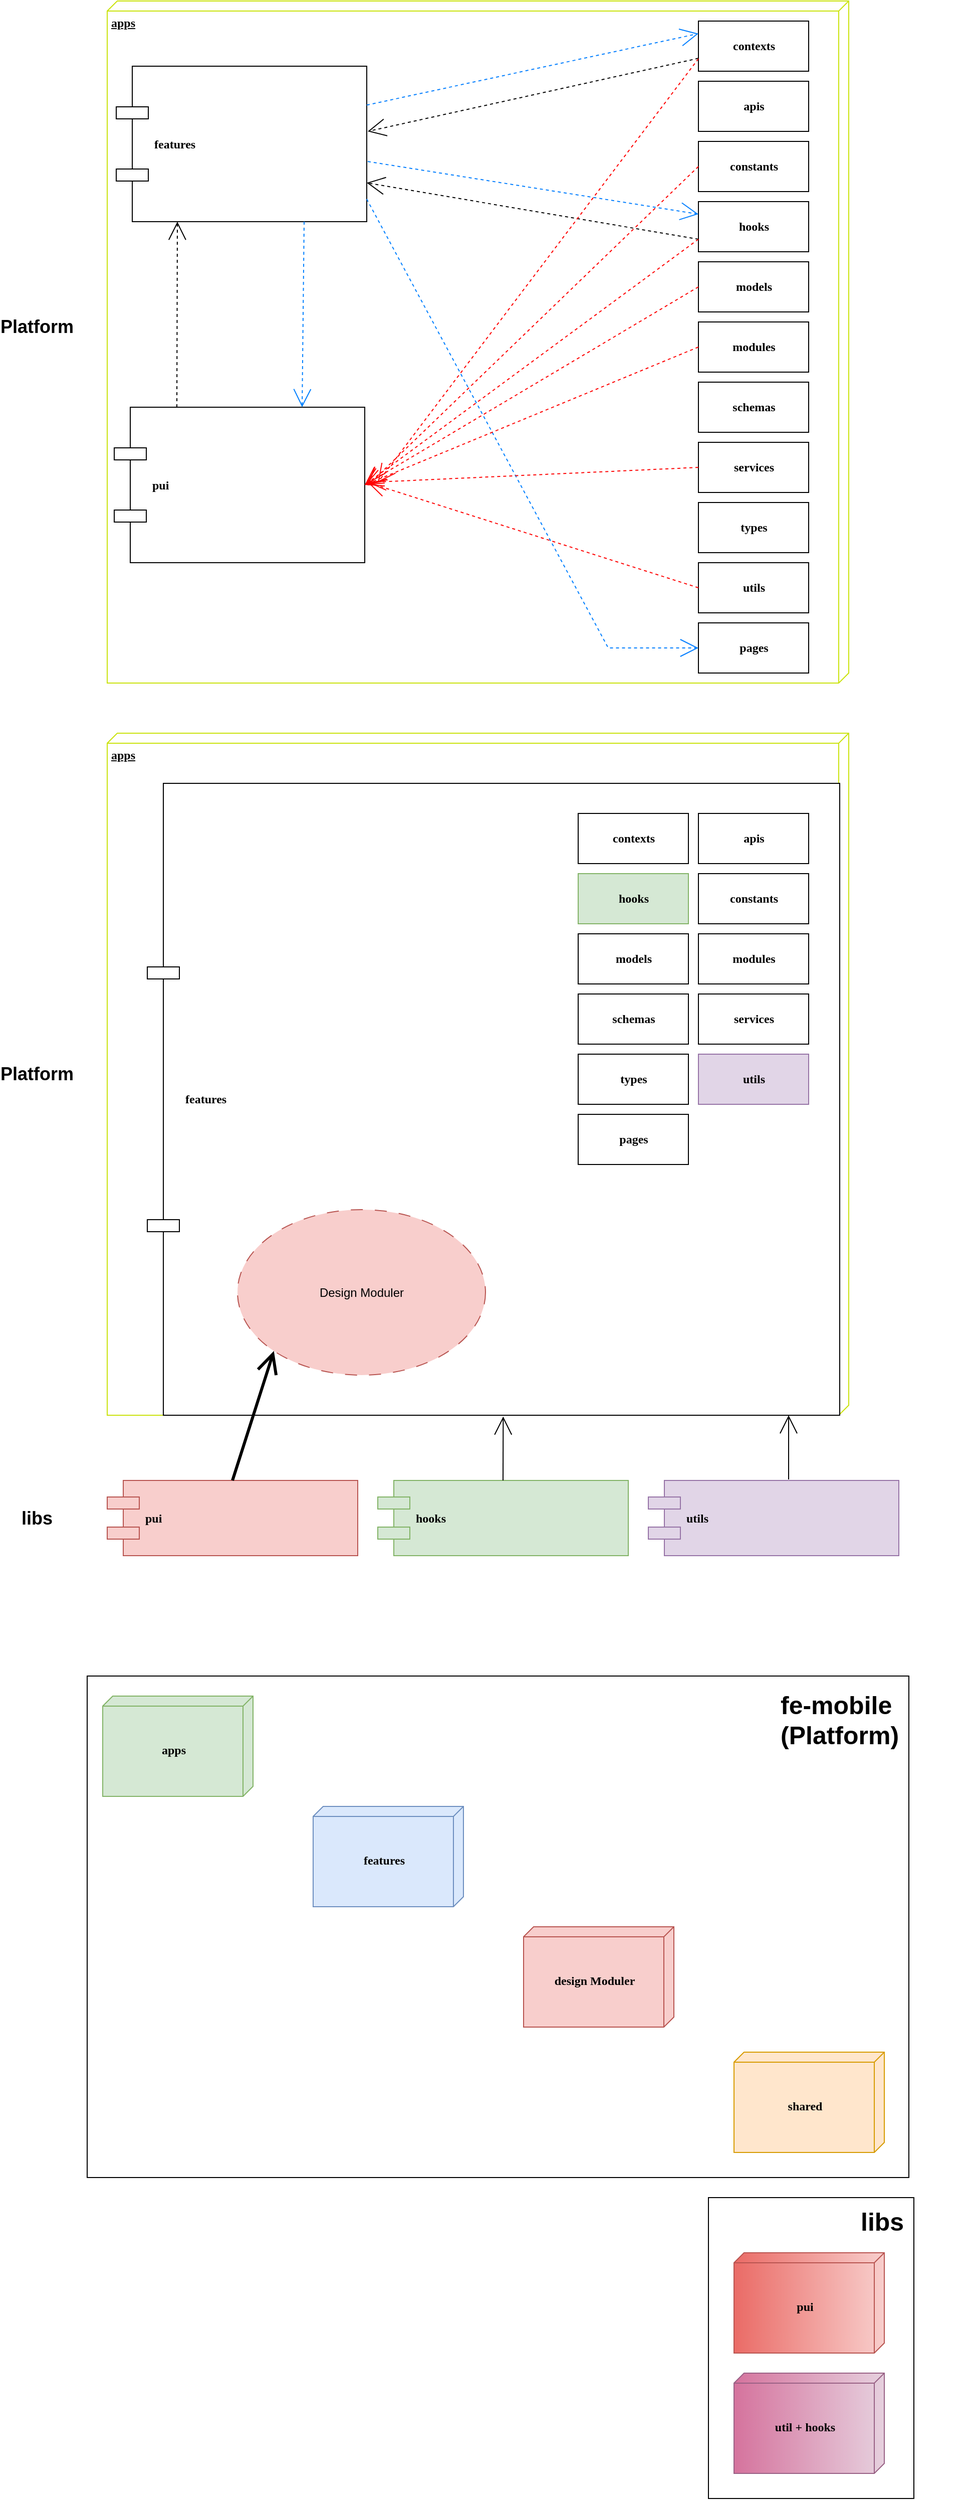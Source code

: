 <mxfile version="22.1.18" type="github">
  <diagram name="Page-1" id="5f0bae14-7c28-e335-631c-24af17079c00">
    <mxGraphModel dx="2074" dy="1155" grid="1" gridSize="10" guides="1" tooltips="1" connect="1" arrows="1" fold="1" page="1" pageScale="1" pageWidth="1100" pageHeight="850" background="none" math="0" shadow="0">
      <root>
        <mxCell id="0" />
        <mxCell id="1" parent="0" />
        <mxCell id="qR1xiANXEYqwqmRFENQK-18" value="" style="rounded=0;whiteSpace=wrap;html=1;" vertex="1" parent="1">
          <mxGeometry x="110" y="1740" width="820" height="500" as="geometry" />
        </mxCell>
        <mxCell id="39150e848f15840c-1" value="apps" style="verticalAlign=top;align=left;spacingTop=8;spacingLeft=2;spacingRight=12;shape=cube;size=10;direction=south;fontStyle=5;html=1;rounded=0;shadow=0;comic=0;labelBackgroundColor=none;strokeWidth=1;fontFamily=Verdana;fontSize=12;strokeColor=#cae30d;" parent="1" vertex="1">
          <mxGeometry x="130" y="70" width="740" height="680" as="geometry" />
        </mxCell>
        <mxCell id="39150e848f15840c-4" value="contexts" style="html=1;rounded=0;shadow=0;comic=0;labelBackgroundColor=none;strokeWidth=1;fontFamily=Verdana;fontSize=12;align=center;fontStyle=1" parent="1" vertex="1">
          <mxGeometry x="720" y="90" width="110" height="50" as="geometry" />
        </mxCell>
        <mxCell id="39150e848f15840c-5" value="features" style="shape=component;align=left;spacingLeft=36;rounded=0;shadow=0;comic=0;labelBackgroundColor=none;strokeWidth=1;fontFamily=Verdana;fontSize=12;html=1;fontStyle=1" parent="1" vertex="1">
          <mxGeometry x="139" y="135" width="250" height="155" as="geometry" />
        </mxCell>
        <mxCell id="39150e848f15840c-12" style="edgeStyle=none;rounded=0;html=1;dashed=1;labelBackgroundColor=none;startArrow=none;startFill=0;startSize=8;endArrow=open;endFill=0;endSize=16;fontFamily=Verdana;fontSize=12;exitX=0.25;exitY=0;exitDx=0;exitDy=0;" parent="1" source="XnKO9qKkf2iOZudYSjbh-1" edge="1">
          <mxGeometry relative="1" as="geometry">
            <mxPoint x="169.996" y="475.0" as="sourcePoint" />
            <mxPoint x="200" y="290" as="targetPoint" />
          </mxGeometry>
        </mxCell>
        <mxCell id="XnKO9qKkf2iOZudYSjbh-1" value="pui" style="shape=component;align=left;spacingLeft=36;rounded=0;shadow=0;comic=0;labelBackgroundColor=none;strokeWidth=1;fontFamily=Verdana;fontSize=12;html=1;fontStyle=1" parent="1" vertex="1">
          <mxGeometry x="137" y="475" width="250" height="155" as="geometry" />
        </mxCell>
        <mxCell id="XnKO9qKkf2iOZudYSjbh-2" value="apis" style="html=1;rounded=0;shadow=0;comic=0;labelBackgroundColor=none;strokeWidth=1;fontFamily=Verdana;fontSize=12;align=center;fontStyle=1" parent="1" vertex="1">
          <mxGeometry x="720" y="150" width="110" height="50" as="geometry" />
        </mxCell>
        <mxCell id="XnKO9qKkf2iOZudYSjbh-3" value="constants" style="html=1;rounded=0;shadow=0;comic=0;labelBackgroundColor=none;strokeWidth=1;fontFamily=Verdana;fontSize=12;align=center;fontStyle=1" parent="1" vertex="1">
          <mxGeometry x="720" y="210" width="110" height="50" as="geometry" />
        </mxCell>
        <mxCell id="XnKO9qKkf2iOZudYSjbh-4" value="hooks" style="html=1;rounded=0;shadow=0;comic=0;labelBackgroundColor=none;strokeWidth=1;fontFamily=Verdana;fontSize=12;align=center;fontStyle=1" parent="1" vertex="1">
          <mxGeometry x="720" y="270" width="110" height="50" as="geometry" />
        </mxCell>
        <mxCell id="XnKO9qKkf2iOZudYSjbh-5" value="models" style="html=1;rounded=0;shadow=0;comic=0;labelBackgroundColor=none;strokeWidth=1;fontFamily=Verdana;fontSize=12;align=center;fontStyle=1" parent="1" vertex="1">
          <mxGeometry x="720" y="330" width="110" height="50" as="geometry" />
        </mxCell>
        <mxCell id="XnKO9qKkf2iOZudYSjbh-6" value="modules" style="html=1;rounded=0;shadow=0;comic=0;labelBackgroundColor=none;strokeWidth=1;fontFamily=Verdana;fontSize=12;align=center;fontStyle=1" parent="1" vertex="1">
          <mxGeometry x="720" y="390" width="110" height="50" as="geometry" />
        </mxCell>
        <mxCell id="XnKO9qKkf2iOZudYSjbh-7" value="schemas" style="html=1;rounded=0;shadow=0;comic=0;labelBackgroundColor=none;strokeWidth=1;fontFamily=Verdana;fontSize=12;align=center;fontStyle=1" parent="1" vertex="1">
          <mxGeometry x="720" y="450" width="110" height="50" as="geometry" />
        </mxCell>
        <mxCell id="XnKO9qKkf2iOZudYSjbh-8" value="services" style="html=1;rounded=0;shadow=0;comic=0;labelBackgroundColor=none;strokeWidth=1;fontFamily=Verdana;fontSize=12;align=center;fontStyle=1" parent="1" vertex="1">
          <mxGeometry x="720" y="510" width="110" height="50" as="geometry" />
        </mxCell>
        <mxCell id="XnKO9qKkf2iOZudYSjbh-9" value="types" style="html=1;rounded=0;shadow=0;comic=0;labelBackgroundColor=none;strokeWidth=1;fontFamily=Verdana;fontSize=12;align=center;fontStyle=1" parent="1" vertex="1">
          <mxGeometry x="720" y="570" width="110" height="50" as="geometry" />
        </mxCell>
        <mxCell id="XnKO9qKkf2iOZudYSjbh-10" value="utils" style="html=1;rounded=0;shadow=0;comic=0;labelBackgroundColor=none;strokeWidth=1;fontFamily=Verdana;fontSize=12;align=center;fontStyle=1" parent="1" vertex="1">
          <mxGeometry x="720" y="630" width="110" height="50" as="geometry" />
        </mxCell>
        <mxCell id="XnKO9qKkf2iOZudYSjbh-11" style="edgeStyle=none;rounded=0;html=1;dashed=1;labelBackgroundColor=none;startArrow=none;startFill=0;startSize=8;endArrow=open;endFill=0;endSize=16;fontFamily=Verdana;fontSize=12;exitX=0.75;exitY=1;exitDx=0;exitDy=0;entryX=0.75;entryY=0;entryDx=0;entryDy=0;strokeColor=#007FFF;" parent="1" source="39150e848f15840c-5" target="XnKO9qKkf2iOZudYSjbh-1" edge="1">
          <mxGeometry relative="1" as="geometry">
            <mxPoint x="210" y="485" as="sourcePoint" />
            <mxPoint x="210" y="300" as="targetPoint" />
          </mxGeometry>
        </mxCell>
        <mxCell id="XnKO9qKkf2iOZudYSjbh-12" style="edgeStyle=none;rounded=0;html=1;dashed=1;labelBackgroundColor=none;startArrow=none;startFill=0;startSize=8;endArrow=open;endFill=0;endSize=16;fontFamily=Verdana;fontSize=12;exitX=1;exitY=0.25;exitDx=0;exitDy=0;entryX=0;entryY=0.25;entryDx=0;entryDy=0;strokeColor=#007FFF;" parent="1" source="39150e848f15840c-5" target="39150e848f15840c-4" edge="1">
          <mxGeometry relative="1" as="geometry">
            <mxPoint x="570" y="285" as="sourcePoint" />
            <mxPoint x="570" y="100" as="targetPoint" />
          </mxGeometry>
        </mxCell>
        <mxCell id="XnKO9qKkf2iOZudYSjbh-13" style="edgeStyle=none;rounded=0;html=1;dashed=1;labelBackgroundColor=none;startArrow=none;startFill=0;startSize=8;endArrow=open;endFill=0;endSize=16;fontFamily=Verdana;fontSize=12;" parent="1" source="39150e848f15840c-4" edge="1">
          <mxGeometry relative="1" as="geometry">
            <mxPoint x="399" y="184" as="sourcePoint" />
            <mxPoint x="390" y="200" as="targetPoint" />
          </mxGeometry>
        </mxCell>
        <mxCell id="XnKO9qKkf2iOZudYSjbh-14" value="pages" style="html=1;rounded=0;shadow=0;comic=0;labelBackgroundColor=none;strokeWidth=1;fontFamily=Verdana;fontSize=12;align=center;fontStyle=1" parent="1" vertex="1">
          <mxGeometry x="720" y="690" width="110" height="50" as="geometry" />
        </mxCell>
        <mxCell id="XnKO9qKkf2iOZudYSjbh-15" style="edgeStyle=none;rounded=0;html=1;dashed=1;labelBackgroundColor=none;startArrow=none;startFill=0;startSize=8;endArrow=open;endFill=0;endSize=16;fontFamily=Verdana;fontSize=12;exitX=1.004;exitY=0.613;exitDx=0;exitDy=0;entryX=0;entryY=0.25;entryDx=0;entryDy=0;exitPerimeter=0;strokeColor=#007FFF;" parent="1" source="39150e848f15840c-5" target="XnKO9qKkf2iOZudYSjbh-4" edge="1">
          <mxGeometry relative="1" as="geometry">
            <mxPoint x="399" y="231" as="sourcePoint" />
            <mxPoint x="730" y="160" as="targetPoint" />
          </mxGeometry>
        </mxCell>
        <mxCell id="XnKO9qKkf2iOZudYSjbh-16" style="edgeStyle=none;rounded=0;html=1;dashed=1;labelBackgroundColor=none;startArrow=none;startFill=0;startSize=8;endArrow=open;endFill=0;endSize=16;fontFamily=Verdana;fontSize=12;exitX=0;exitY=0.75;exitDx=0;exitDy=0;entryX=1;entryY=0.75;entryDx=0;entryDy=0;" parent="1" source="XnKO9qKkf2iOZudYSjbh-4" target="39150e848f15840c-5" edge="1">
          <mxGeometry relative="1" as="geometry">
            <mxPoint x="400" y="240" as="sourcePoint" />
            <mxPoint x="730" y="293" as="targetPoint" />
          </mxGeometry>
        </mxCell>
        <mxCell id="XnKO9qKkf2iOZudYSjbh-17" style="edgeStyle=none;rounded=0;html=1;dashed=1;labelBackgroundColor=none;startArrow=none;startFill=0;startSize=8;endArrow=open;endFill=0;endSize=16;fontFamily=Verdana;fontSize=12;entryX=0;entryY=0.5;entryDx=0;entryDy=0;exitX=1;exitY=0.855;exitDx=0;exitDy=0;exitPerimeter=0;strokeColor=#007FFF;" parent="1" source="39150e848f15840c-5" target="XnKO9qKkf2iOZudYSjbh-14" edge="1">
          <mxGeometry relative="1" as="geometry">
            <mxPoint x="390" y="280" as="sourcePoint" />
            <mxPoint x="720" y="381.5" as="targetPoint" />
            <Array as="points">
              <mxPoint x="630" y="715" />
            </Array>
          </mxGeometry>
        </mxCell>
        <mxCell id="XnKO9qKkf2iOZudYSjbh-18" style="edgeStyle=none;rounded=0;html=1;dashed=1;labelBackgroundColor=none;startArrow=none;startFill=0;startSize=8;endArrow=open;endFill=0;endSize=16;fontFamily=Verdana;fontSize=12;exitX=0;exitY=0.75;exitDx=0;exitDy=0;entryX=1;entryY=0.5;entryDx=0;entryDy=0;strokeWidth=1;strokeColor=#FF0000;" parent="1" source="XnKO9qKkf2iOZudYSjbh-4" target="XnKO9qKkf2iOZudYSjbh-1" edge="1">
          <mxGeometry relative="1" as="geometry">
            <mxPoint x="730" y="318" as="sourcePoint" />
            <mxPoint x="399" y="261" as="targetPoint" />
          </mxGeometry>
        </mxCell>
        <mxCell id="XnKO9qKkf2iOZudYSjbh-19" style="edgeStyle=none;rounded=0;html=1;dashed=1;labelBackgroundColor=none;startArrow=none;startFill=0;startSize=8;endArrow=open;endFill=0;endSize=16;fontFamily=Verdana;fontSize=12;exitX=0;exitY=0.5;exitDx=0;exitDy=0;strokeWidth=1;strokeColor=#FF0000;" parent="1" source="XnKO9qKkf2iOZudYSjbh-3" edge="1">
          <mxGeometry relative="1" as="geometry">
            <mxPoint x="730" y="318" as="sourcePoint" />
            <mxPoint x="390" y="553" as="targetPoint" />
          </mxGeometry>
        </mxCell>
        <mxCell id="XnKO9qKkf2iOZudYSjbh-20" style="edgeStyle=none;rounded=0;html=1;dashed=1;labelBackgroundColor=none;startArrow=none;startFill=0;startSize=8;endArrow=open;endFill=0;endSize=16;fontFamily=Verdana;fontSize=12;exitX=0;exitY=0.75;exitDx=0;exitDy=0;strokeWidth=1;strokeColor=#FF0000;" parent="1" source="39150e848f15840c-4" edge="1">
          <mxGeometry relative="1" as="geometry">
            <mxPoint x="730" y="245" as="sourcePoint" />
            <mxPoint x="400" y="550" as="targetPoint" />
          </mxGeometry>
        </mxCell>
        <mxCell id="XnKO9qKkf2iOZudYSjbh-21" style="edgeStyle=none;rounded=0;html=1;dashed=1;labelBackgroundColor=none;startArrow=none;startFill=0;startSize=8;endArrow=open;endFill=0;endSize=16;fontFamily=Verdana;fontSize=12;exitX=0;exitY=0.5;exitDx=0;exitDy=0;entryX=1;entryY=0.5;entryDx=0;entryDy=0;strokeWidth=1;strokeColor=#FF0000;" parent="1" source="XnKO9qKkf2iOZudYSjbh-5" target="XnKO9qKkf2iOZudYSjbh-1" edge="1">
          <mxGeometry relative="1" as="geometry">
            <mxPoint x="730" y="138" as="sourcePoint" />
            <mxPoint x="400" y="496" as="targetPoint" />
          </mxGeometry>
        </mxCell>
        <mxCell id="XnKO9qKkf2iOZudYSjbh-22" style="edgeStyle=none;rounded=0;html=1;dashed=1;labelBackgroundColor=none;startArrow=none;startFill=0;startSize=8;endArrow=open;endFill=0;endSize=16;fontFamily=Verdana;fontSize=12;exitX=0;exitY=0.5;exitDx=0;exitDy=0;entryX=1;entryY=0.5;entryDx=0;entryDy=0;strokeWidth=1;strokeColor=#FF0000;" parent="1" source="XnKO9qKkf2iOZudYSjbh-6" target="XnKO9qKkf2iOZudYSjbh-1" edge="1">
          <mxGeometry relative="1" as="geometry">
            <mxPoint x="730" y="365" as="sourcePoint" />
            <mxPoint x="397" y="594" as="targetPoint" />
          </mxGeometry>
        </mxCell>
        <mxCell id="XnKO9qKkf2iOZudYSjbh-23" style="edgeStyle=none;rounded=0;html=1;dashed=1;labelBackgroundColor=none;startArrow=none;startFill=0;startSize=8;endArrow=open;endFill=0;endSize=16;fontFamily=Verdana;fontSize=12;exitX=0;exitY=0.5;exitDx=0;exitDy=0;strokeWidth=1;strokeColor=#FF0000;" parent="1" source="XnKO9qKkf2iOZudYSjbh-8" edge="1">
          <mxGeometry relative="1" as="geometry">
            <mxPoint x="730" y="425" as="sourcePoint" />
            <mxPoint x="390" y="550" as="targetPoint" />
          </mxGeometry>
        </mxCell>
        <mxCell id="XnKO9qKkf2iOZudYSjbh-24" style="edgeStyle=none;rounded=0;html=1;dashed=1;labelBackgroundColor=none;startArrow=none;startFill=0;startSize=8;endArrow=open;endFill=0;endSize=16;fontFamily=Verdana;fontSize=12;exitX=0;exitY=0.5;exitDx=0;exitDy=0;strokeWidth=1;strokeColor=#FF0000;" parent="1" source="XnKO9qKkf2iOZudYSjbh-10" edge="1">
          <mxGeometry relative="1" as="geometry">
            <mxPoint x="730" y="545" as="sourcePoint" />
            <mxPoint x="390" y="550" as="targetPoint" />
          </mxGeometry>
        </mxCell>
        <mxCell id="XnKO9qKkf2iOZudYSjbh-25" value="apps" style="verticalAlign=top;align=left;spacingTop=8;spacingLeft=2;spacingRight=12;shape=cube;size=10;direction=south;fontStyle=5;html=1;rounded=0;shadow=0;comic=0;labelBackgroundColor=none;strokeWidth=1;fontFamily=Verdana;fontSize=12;strokeColor=#cae30d;" parent="1" vertex="1">
          <mxGeometry x="130" y="800" width="740" height="680" as="geometry" />
        </mxCell>
        <mxCell id="XnKO9qKkf2iOZudYSjbh-27" value="features" style="shape=component;align=left;spacingLeft=36;rounded=0;shadow=0;comic=0;labelBackgroundColor=none;strokeWidth=1;fontFamily=Verdana;fontSize=12;html=1;fontStyle=1" parent="1" vertex="1">
          <mxGeometry x="170" y="850" width="691" height="630" as="geometry" />
        </mxCell>
        <mxCell id="XnKO9qKkf2iOZudYSjbh-26" value="contexts" style="html=1;rounded=0;shadow=0;comic=0;labelBackgroundColor=none;strokeWidth=1;fontFamily=Verdana;fontSize=12;align=center;fontStyle=1" parent="1" vertex="1">
          <mxGeometry x="600" y="880" width="110" height="50" as="geometry" />
        </mxCell>
        <mxCell id="XnKO9qKkf2iOZudYSjbh-29" value="pui" style="shape=component;align=left;spacingLeft=36;rounded=0;shadow=0;comic=0;labelBackgroundColor=none;strokeWidth=1;fontFamily=Verdana;fontSize=12;html=1;fontStyle=1;fillColor=#f8cecc;strokeColor=#b85450;" parent="1" vertex="1">
          <mxGeometry x="130" y="1545" width="250" height="75" as="geometry" />
        </mxCell>
        <mxCell id="XnKO9qKkf2iOZudYSjbh-30" value="apis" style="html=1;rounded=0;shadow=0;comic=0;labelBackgroundColor=none;strokeWidth=1;fontFamily=Verdana;fontSize=12;align=center;fontStyle=1" parent="1" vertex="1">
          <mxGeometry x="720" y="880" width="110" height="50" as="geometry" />
        </mxCell>
        <mxCell id="XnKO9qKkf2iOZudYSjbh-31" value="constants" style="html=1;rounded=0;shadow=0;comic=0;labelBackgroundColor=none;strokeWidth=1;fontFamily=Verdana;fontSize=12;align=center;fontStyle=1" parent="1" vertex="1">
          <mxGeometry x="720" y="940" width="110" height="50" as="geometry" />
        </mxCell>
        <mxCell id="XnKO9qKkf2iOZudYSjbh-32" value="hooks" style="html=1;rounded=0;shadow=0;comic=0;labelBackgroundColor=none;strokeWidth=1;fontFamily=Verdana;fontSize=12;align=center;fontStyle=1;fillColor=#d5e8d4;strokeColor=#82b366;" parent="1" vertex="1">
          <mxGeometry x="600" y="940" width="110" height="50" as="geometry" />
        </mxCell>
        <mxCell id="XnKO9qKkf2iOZudYSjbh-33" value="models" style="html=1;rounded=0;shadow=0;comic=0;labelBackgroundColor=none;strokeWidth=1;fontFamily=Verdana;fontSize=12;align=center;fontStyle=1" parent="1" vertex="1">
          <mxGeometry x="600" y="1000" width="110" height="50" as="geometry" />
        </mxCell>
        <mxCell id="XnKO9qKkf2iOZudYSjbh-34" value="modules" style="html=1;rounded=0;shadow=0;comic=0;labelBackgroundColor=none;strokeWidth=1;fontFamily=Verdana;fontSize=12;align=center;fontStyle=1" parent="1" vertex="1">
          <mxGeometry x="720" y="1000" width="110" height="50" as="geometry" />
        </mxCell>
        <mxCell id="XnKO9qKkf2iOZudYSjbh-35" value="schemas" style="html=1;rounded=0;shadow=0;comic=0;labelBackgroundColor=none;strokeWidth=1;fontFamily=Verdana;fontSize=12;align=center;fontStyle=1" parent="1" vertex="1">
          <mxGeometry x="600" y="1060" width="110" height="50" as="geometry" />
        </mxCell>
        <mxCell id="XnKO9qKkf2iOZudYSjbh-36" value="services" style="html=1;rounded=0;shadow=0;comic=0;labelBackgroundColor=none;strokeWidth=1;fontFamily=Verdana;fontSize=12;align=center;fontStyle=1" parent="1" vertex="1">
          <mxGeometry x="720" y="1060" width="110" height="50" as="geometry" />
        </mxCell>
        <mxCell id="XnKO9qKkf2iOZudYSjbh-37" value="types" style="html=1;rounded=0;shadow=0;comic=0;labelBackgroundColor=none;strokeWidth=1;fontFamily=Verdana;fontSize=12;align=center;fontStyle=1" parent="1" vertex="1">
          <mxGeometry x="600" y="1120" width="110" height="50" as="geometry" />
        </mxCell>
        <mxCell id="XnKO9qKkf2iOZudYSjbh-38" value="utils" style="html=1;rounded=0;shadow=0;comic=0;labelBackgroundColor=none;strokeWidth=1;fontFamily=Verdana;fontSize=12;align=center;fontStyle=1;fillColor=#e1d5e7;strokeColor=#9673a6;" parent="1" vertex="1">
          <mxGeometry x="720" y="1120" width="110" height="50" as="geometry" />
        </mxCell>
        <mxCell id="XnKO9qKkf2iOZudYSjbh-42" value="pages" style="html=1;rounded=0;shadow=0;comic=0;labelBackgroundColor=none;strokeWidth=1;fontFamily=Verdana;fontSize=12;align=center;fontStyle=1" parent="1" vertex="1">
          <mxGeometry x="600" y="1180" width="110" height="50" as="geometry" />
        </mxCell>
        <mxCell id="XnKO9qKkf2iOZudYSjbh-53" value="Design Moduler" style="ellipse;whiteSpace=wrap;html=1;dashed=1;dashPattern=12 12;fillColor=#f8cecc;strokeColor=#b85450;" parent="1" vertex="1">
          <mxGeometry x="260" y="1275" width="247.5" height="165" as="geometry" />
        </mxCell>
        <mxCell id="XnKO9qKkf2iOZudYSjbh-54" value="Platform" style="text;strokeColor=none;align=center;fillColor=none;html=1;verticalAlign=middle;whiteSpace=wrap;rounded=0;fontStyle=1;fontSize=18;" parent="1" vertex="1">
          <mxGeometry x="30" y="380" width="60" height="30" as="geometry" />
        </mxCell>
        <mxCell id="XnKO9qKkf2iOZudYSjbh-55" value="Platform" style="text;strokeColor=none;align=center;fillColor=none;html=1;verticalAlign=middle;whiteSpace=wrap;rounded=0;fontStyle=1;fontSize=18;" parent="1" vertex="1">
          <mxGeometry x="30" y="1125" width="60" height="30" as="geometry" />
        </mxCell>
        <mxCell id="XnKO9qKkf2iOZudYSjbh-56" value="libs" style="text;strokeColor=none;align=center;fillColor=none;html=1;verticalAlign=middle;whiteSpace=wrap;rounded=0;fontStyle=1;fontSize=18;" parent="1" vertex="1">
          <mxGeometry x="30" y="1567.5" width="60" height="30" as="geometry" />
        </mxCell>
        <mxCell id="XnKO9qKkf2iOZudYSjbh-57" style="edgeStyle=none;rounded=0;html=1;labelBackgroundColor=none;startArrow=none;startFill=0;startSize=8;endArrow=open;endFill=0;endSize=16;fontFamily=Verdana;fontSize=12;exitX=0.5;exitY=0;exitDx=0;exitDy=0;entryX=0;entryY=1;entryDx=0;entryDy=0;strokeWidth=3;" parent="1" source="XnKO9qKkf2iOZudYSjbh-29" target="XnKO9qKkf2iOZudYSjbh-53" edge="1">
          <mxGeometry relative="1" as="geometry">
            <mxPoint x="270" y="1575" as="sourcePoint" />
            <mxPoint x="270" y="1390" as="targetPoint" />
          </mxGeometry>
        </mxCell>
        <mxCell id="XnKO9qKkf2iOZudYSjbh-60" value="hooks" style="shape=component;align=left;spacingLeft=36;rounded=0;shadow=0;comic=0;labelBackgroundColor=none;strokeWidth=1;fontFamily=Verdana;fontSize=12;html=1;fontStyle=1;fillColor=#d5e8d4;strokeColor=#82b366;" parent="1" vertex="1">
          <mxGeometry x="400" y="1545" width="250" height="75" as="geometry" />
        </mxCell>
        <mxCell id="XnKO9qKkf2iOZudYSjbh-61" value="utils" style="shape=component;align=left;spacingLeft=36;rounded=0;shadow=0;comic=0;labelBackgroundColor=none;strokeWidth=1;fontFamily=Verdana;fontSize=12;html=1;fontStyle=1;fillColor=#e1d5e7;strokeColor=#9673a6;" parent="1" vertex="1">
          <mxGeometry x="670" y="1545" width="250" height="75" as="geometry" />
        </mxCell>
        <mxCell id="XnKO9qKkf2iOZudYSjbh-62" style="edgeStyle=none;rounded=0;html=1;labelBackgroundColor=none;startArrow=none;startFill=0;startSize=8;endArrow=open;endFill=0;endSize=16;fontFamily=Verdana;fontSize=12;exitX=0.5;exitY=0;exitDx=0;exitDy=0;entryX=0.514;entryY=1.002;entryDx=0;entryDy=0;strokeWidth=1;entryPerimeter=0;" parent="1" source="XnKO9qKkf2iOZudYSjbh-60" target="XnKO9qKkf2iOZudYSjbh-27" edge="1">
          <mxGeometry relative="1" as="geometry">
            <mxPoint x="530" y="1519" as="sourcePoint" />
            <mxPoint x="571" y="1390" as="targetPoint" />
          </mxGeometry>
        </mxCell>
        <mxCell id="XnKO9qKkf2iOZudYSjbh-63" style="edgeStyle=none;rounded=0;html=1;labelBackgroundColor=none;startArrow=none;startFill=0;startSize=8;endArrow=open;endFill=0;endSize=16;fontFamily=Verdana;fontSize=12;exitX=0.5;exitY=0;exitDx=0;exitDy=0;entryX=0.514;entryY=1.002;entryDx=0;entryDy=0;strokeWidth=1;entryPerimeter=0;" parent="1" edge="1">
          <mxGeometry relative="1" as="geometry">
            <mxPoint x="810" y="1544" as="sourcePoint" />
            <mxPoint x="810" y="1480" as="targetPoint" />
          </mxGeometry>
        </mxCell>
        <mxCell id="qR1xiANXEYqwqmRFENQK-1" value="apps" style="verticalAlign=middle;align=center;spacingTop=8;spacingLeft=2;spacingRight=12;shape=cube;size=10;direction=south;fontStyle=1;html=1;rounded=0;shadow=0;comic=0;labelBackgroundColor=none;strokeWidth=1;fontFamily=Verdana;fontSize=12;strokeColor=#82b366;fillColor=#d5e8d4;" vertex="1" parent="1">
          <mxGeometry x="125.5" y="1760" width="150" height="100" as="geometry" />
        </mxCell>
        <mxCell id="qR1xiANXEYqwqmRFENQK-2" value="features" style="verticalAlign=middle;align=center;spacingTop=8;spacingLeft=2;spacingRight=12;shape=cube;size=10;direction=south;fontStyle=1;html=1;rounded=0;shadow=0;comic=0;labelBackgroundColor=none;strokeWidth=1;fontFamily=Verdana;fontSize=12;strokeColor=#6c8ebf;fillColor=#dae8fc;" vertex="1" parent="1">
          <mxGeometry x="335.5" y="1870" width="150" height="100" as="geometry" />
        </mxCell>
        <mxCell id="qR1xiANXEYqwqmRFENQK-3" value="design Moduler" style="verticalAlign=middle;align=center;spacingTop=8;spacingLeft=2;spacingRight=12;shape=cube;size=10;direction=south;fontStyle=1;html=1;rounded=0;shadow=0;comic=0;labelBackgroundColor=none;strokeWidth=1;fontFamily=Verdana;fontSize=12;strokeColor=#b85450;fillColor=#f8cecc;" vertex="1" parent="1">
          <mxGeometry x="545.5" y="1990" width="150" height="100" as="geometry" />
        </mxCell>
        <mxCell id="qR1xiANXEYqwqmRFENQK-4" value="shared" style="verticalAlign=middle;align=center;spacingTop=8;spacingLeft=2;spacingRight=12;shape=cube;size=10;direction=south;fontStyle=1;html=1;rounded=0;shadow=0;comic=0;labelBackgroundColor=none;strokeWidth=1;fontFamily=Verdana;fontSize=12;strokeColor=#d79b00;fillColor=#ffe6cc;" vertex="1" parent="1">
          <mxGeometry x="755.5" y="2115" width="150" height="100" as="geometry" />
        </mxCell>
        <mxCell id="qR1xiANXEYqwqmRFENQK-19" value="fe-mobile (Platform)" style="text;strokeColor=none;align=left;fillColor=none;html=1;verticalAlign=middle;whiteSpace=wrap;rounded=0;fontSize=25;fontStyle=1" vertex="1" parent="1">
          <mxGeometry x="800" y="1740" width="120" height="85" as="geometry" />
        </mxCell>
        <mxCell id="qR1xiANXEYqwqmRFENQK-21" value="" style="rounded=0;whiteSpace=wrap;html=1;" vertex="1" parent="1">
          <mxGeometry x="730" y="2260" width="205" height="300" as="geometry" />
        </mxCell>
        <mxCell id="qR1xiANXEYqwqmRFENQK-22" value="pui" style="verticalAlign=middle;align=center;spacingTop=8;spacingLeft=2;spacingRight=12;shape=cube;size=10;direction=south;fontStyle=1;html=1;rounded=0;shadow=0;comic=0;labelBackgroundColor=none;strokeWidth=1;fontFamily=Verdana;fontSize=12;strokeColor=#b85450;fillColor=#f8cecc;gradientColor=#ea6b66;" vertex="1" parent="1">
          <mxGeometry x="755.5" y="2315" width="150" height="100" as="geometry" />
        </mxCell>
        <mxCell id="qR1xiANXEYqwqmRFENQK-23" value="util + hooks" style="verticalAlign=middle;align=center;spacingTop=8;spacingLeft=2;spacingRight=12;shape=cube;size=10;direction=south;fontStyle=1;html=1;rounded=0;shadow=0;comic=0;labelBackgroundColor=none;strokeWidth=1;fontFamily=Verdana;fontSize=12;fillColor=#e6d0de;strokeColor=#996185;gradientColor=#d5739d;" vertex="1" parent="1">
          <mxGeometry x="755.5" y="2435" width="150" height="100" as="geometry" />
        </mxCell>
        <mxCell id="qR1xiANXEYqwqmRFENQK-24" value="libs" style="text;strokeColor=none;align=left;fillColor=none;html=1;verticalAlign=middle;whiteSpace=wrap;rounded=0;fontSize=25;fontStyle=1" vertex="1" parent="1">
          <mxGeometry x="880" y="2240" width="120" height="85" as="geometry" />
        </mxCell>
      </root>
    </mxGraphModel>
  </diagram>
</mxfile>
